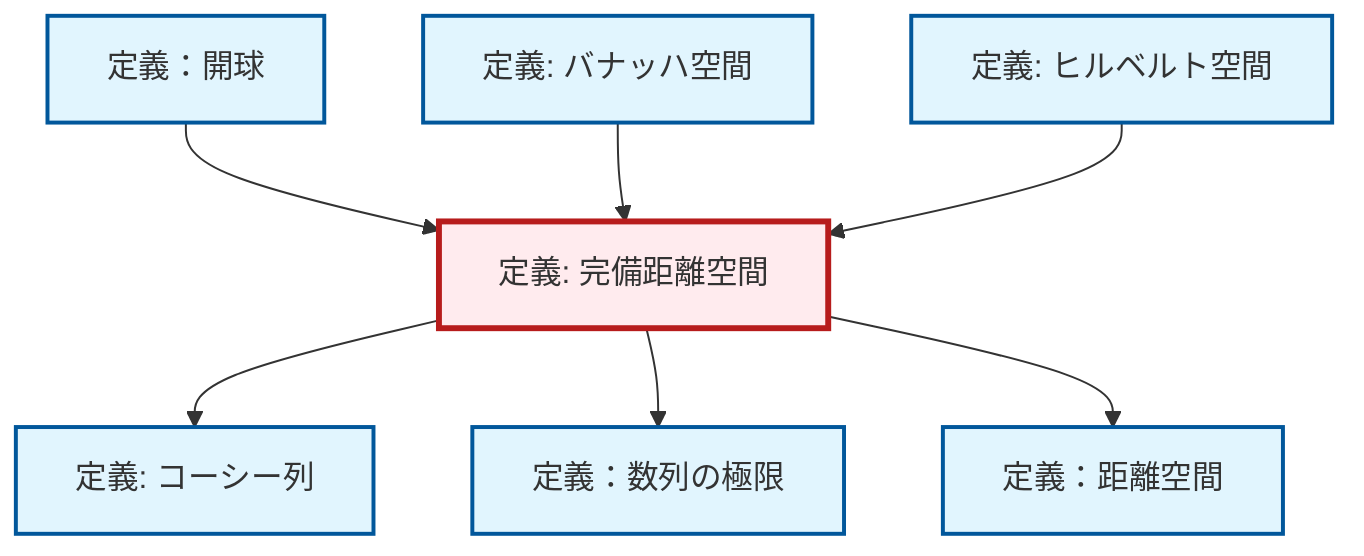 graph TD
    classDef definition fill:#e1f5fe,stroke:#01579b,stroke-width:2px
    classDef theorem fill:#f3e5f5,stroke:#4a148c,stroke-width:2px
    classDef axiom fill:#fff3e0,stroke:#e65100,stroke-width:2px
    classDef example fill:#e8f5e9,stroke:#1b5e20,stroke-width:2px
    classDef current fill:#ffebee,stroke:#b71c1c,stroke-width:3px
    def-metric-space["定義：距離空間"]:::definition
    def-banach-space["定義: バナッハ空間"]:::definition
    def-limit["定義：数列の極限"]:::definition
    def-cauchy-sequence["定義: コーシー列"]:::definition
    def-complete-metric-space["定義: 完備距離空間"]:::definition
    def-open-ball["定義：開球"]:::definition
    def-hilbert-space["定義: ヒルベルト空間"]:::definition
    def-open-ball --> def-complete-metric-space
    def-complete-metric-space --> def-cauchy-sequence
    def-complete-metric-space --> def-limit
    def-complete-metric-space --> def-metric-space
    def-banach-space --> def-complete-metric-space
    def-hilbert-space --> def-complete-metric-space
    class def-complete-metric-space current